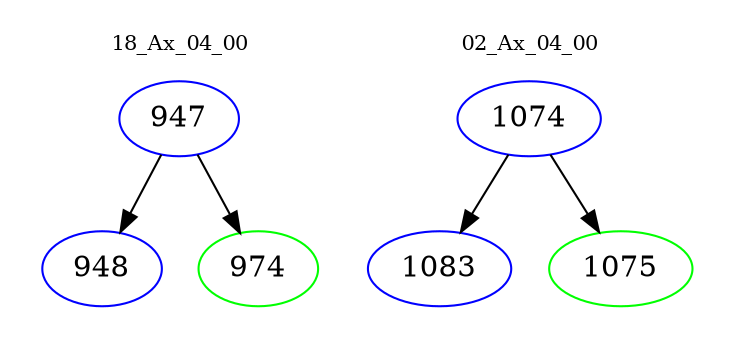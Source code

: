 digraph{
subgraph cluster_0 {
color = white
label = "18_Ax_04_00";
fontsize=10;
T0_947 [label="947", color="blue"]
T0_947 -> T0_948 [color="black"]
T0_948 [label="948", color="blue"]
T0_947 -> T0_974 [color="black"]
T0_974 [label="974", color="green"]
}
subgraph cluster_1 {
color = white
label = "02_Ax_04_00";
fontsize=10;
T1_1074 [label="1074", color="blue"]
T1_1074 -> T1_1083 [color="black"]
T1_1083 [label="1083", color="blue"]
T1_1074 -> T1_1075 [color="black"]
T1_1075 [label="1075", color="green"]
}
}
